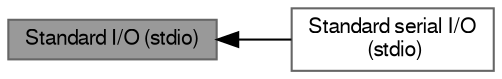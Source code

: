 digraph "Standard I/O (stdio)"
{
 // LATEX_PDF_SIZE
  bgcolor="transparent";
  edge [fontname=FreeSans,fontsize=10,labelfontname=FreeSans,labelfontsize=10];
  node [fontname=FreeSans,fontsize=10,shape=box,height=0.2,width=0.4];
  rankdir=LR;
  Node1 [label="Standard I/O (stdio)",height=0.2,width=0.4,color="gray40", fillcolor="grey60", style="filled", fontcolor="black",tooltip="Common standard I/O driver that implements the stdio read and write functions on AVR and SAM devices."];
  Node2 [label="Standard serial I/O\l (stdio)",height=0.2,width=0.4,color="grey40", fillcolor="white", style="filled",URL="$group__group__common__utils__stdio__stdio__serial.html",tooltip="Common standard serial I/O management driver that implements a stdio serial interface on AVR and SAM ..."];
  Node1->Node2 [shape=plaintext, dir="back", style="solid"];
}
